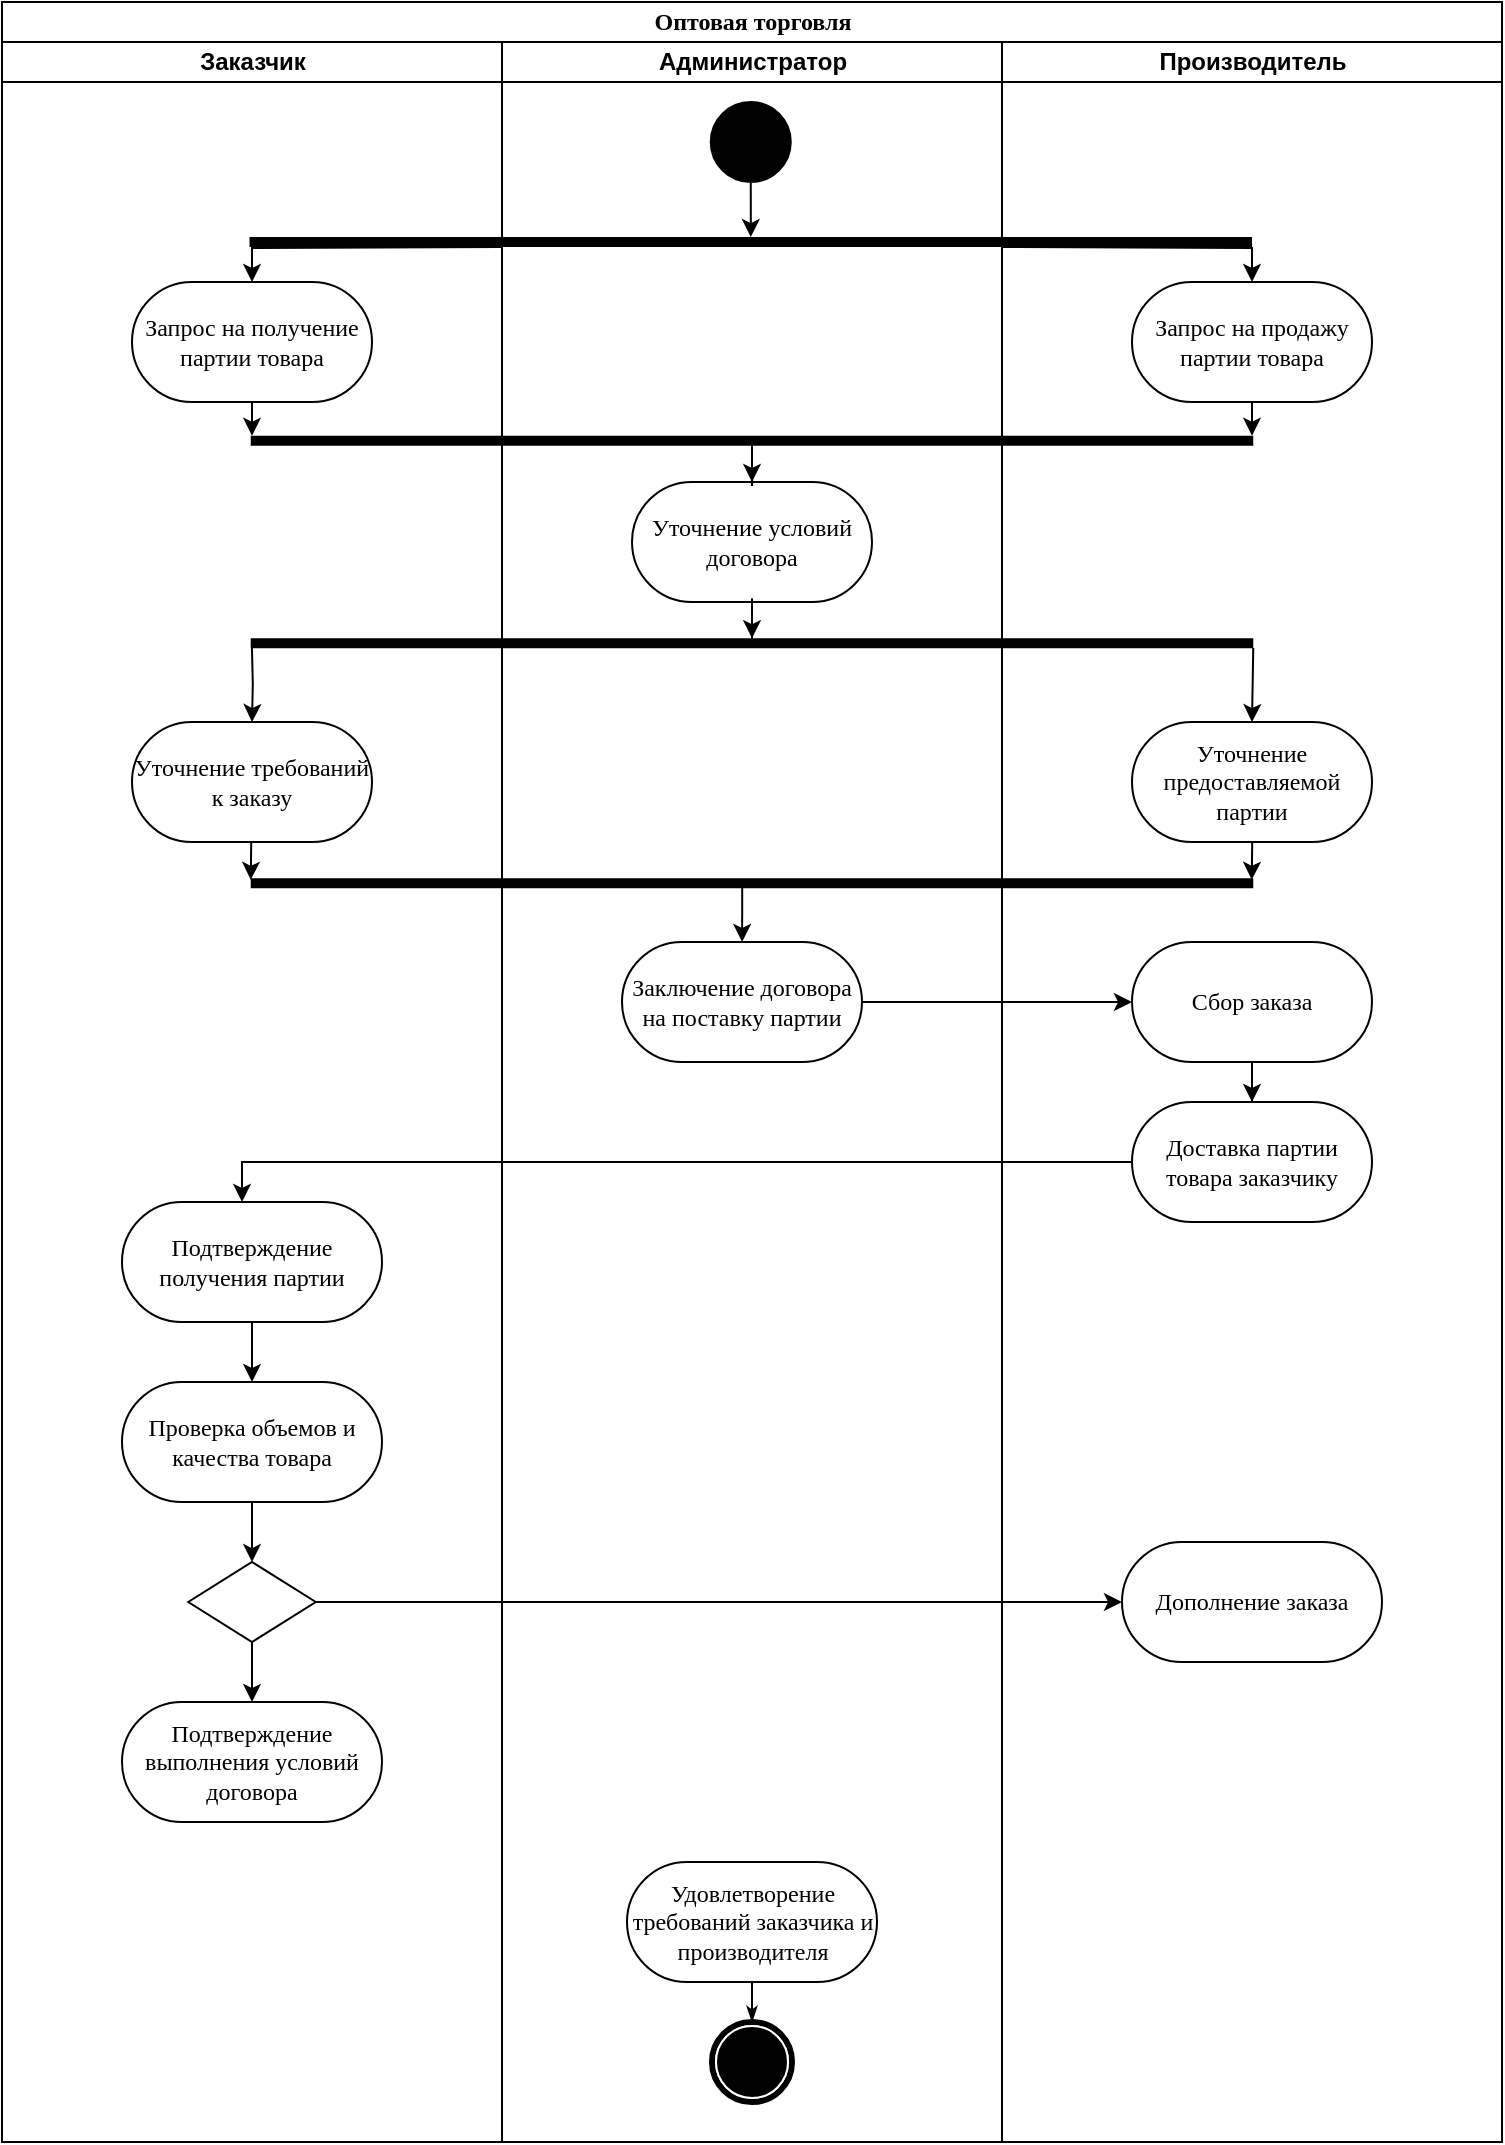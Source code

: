 <mxfile version="14.6.6" type="device"><diagram name="Page-1" id="0783ab3e-0a74-02c8-0abd-f7b4e66b4bec"><mxGraphModel dx="1918" dy="963" grid="1" gridSize="10" guides="1" tooltips="1" connect="1" arrows="1" fold="1" page="1" pageScale="1" pageWidth="850" pageHeight="1100" background="#ffffff" math="0" shadow="0"><root><mxCell id="0"/><mxCell id="1" parent="0"/><mxCell id="1c1d494c118603dd-1" value="Оптовая торговля" style="swimlane;html=1;childLayout=stackLayout;startSize=20;rounded=0;shadow=0;comic=0;labelBackgroundColor=none;strokeWidth=1;fontFamily=Verdana;fontSize=12;align=center;" parent="1" vertex="1"><mxGeometry x="30" y="20" width="750" height="1070" as="geometry"/></mxCell><mxCell id="1c1d494c118603dd-2" value="Заказчик" style="swimlane;html=1;startSize=20;" parent="1c1d494c118603dd-1" vertex="1"><mxGeometry y="20" width="250" height="1050" as="geometry"/></mxCell><mxCell id="60571a20871a0731-8" value="Запрос на получение партии товара" style="rounded=1;whiteSpace=wrap;html=1;shadow=0;comic=0;labelBackgroundColor=none;strokeWidth=1;fontFamily=Verdana;fontSize=12;align=center;arcSize=50;" parent="1c1d494c118603dd-2" vertex="1"><mxGeometry x="65" y="120" width="120" height="60" as="geometry"/></mxCell><mxCell id="JYdOIXpQXh04Rj1h8HHS-15" value="Уточнение требований к заказу" style="rounded=1;whiteSpace=wrap;html=1;shadow=0;comic=0;labelBackgroundColor=none;strokeWidth=1;fontFamily=Verdana;fontSize=12;align=center;arcSize=50;" vertex="1" parent="1c1d494c118603dd-2"><mxGeometry x="65" y="340" width="120" height="60" as="geometry"/></mxCell><mxCell id="JYdOIXpQXh04Rj1h8HHS-43" style="edgeStyle=orthogonalEdgeStyle;rounded=0;orthogonalLoop=1;jettySize=auto;html=1;" edge="1" parent="1c1d494c118603dd-2" source="JYdOIXpQXh04Rj1h8HHS-33" target="JYdOIXpQXh04Rj1h8HHS-42"><mxGeometry relative="1" as="geometry"/></mxCell><mxCell id="JYdOIXpQXh04Rj1h8HHS-33" value="Подтверждение получения партии" style="rounded=1;whiteSpace=wrap;html=1;shadow=0;comic=0;labelBackgroundColor=none;strokeWidth=1;fontFamily=Verdana;fontSize=12;align=center;arcSize=50;" vertex="1" parent="1c1d494c118603dd-2"><mxGeometry x="60" y="580" width="130" height="60" as="geometry"/></mxCell><mxCell id="JYdOIXpQXh04Rj1h8HHS-90" style="edgeStyle=orthogonalEdgeStyle;rounded=0;orthogonalLoop=1;jettySize=auto;html=1;" edge="1" parent="1c1d494c118603dd-2" source="JYdOIXpQXh04Rj1h8HHS-42" target="JYdOIXpQXh04Rj1h8HHS-89"><mxGeometry relative="1" as="geometry"/></mxCell><mxCell id="JYdOIXpQXh04Rj1h8HHS-42" value="Проверка объемов и качества товара" style="rounded=1;whiteSpace=wrap;html=1;shadow=0;comic=0;labelBackgroundColor=none;strokeWidth=1;fontFamily=Verdana;fontSize=12;align=center;arcSize=50;" vertex="1" parent="1c1d494c118603dd-2"><mxGeometry x="60" y="670" width="130" height="60" as="geometry"/></mxCell><mxCell id="JYdOIXpQXh04Rj1h8HHS-82" style="edgeStyle=orthogonalEdgeStyle;rounded=0;orthogonalLoop=1;jettySize=auto;html=1;" edge="1" parent="1c1d494c118603dd-2" target="JYdOIXpQXh04Rj1h8HHS-15"><mxGeometry relative="1" as="geometry"><mxPoint x="124.9" y="300" as="sourcePoint"/><mxPoint x="124.9" y="318.125" as="targetPoint"/></mxGeometry></mxCell><mxCell id="JYdOIXpQXh04Rj1h8HHS-92" style="edgeStyle=orthogonalEdgeStyle;rounded=0;orthogonalLoop=1;jettySize=auto;html=1;" edge="1" parent="1c1d494c118603dd-2" source="JYdOIXpQXh04Rj1h8HHS-89" target="JYdOIXpQXh04Rj1h8HHS-91"><mxGeometry relative="1" as="geometry"/></mxCell><mxCell id="JYdOIXpQXh04Rj1h8HHS-89" value="" style="rhombus;whiteSpace=wrap;html=1;" vertex="1" parent="1c1d494c118603dd-2"><mxGeometry x="93.13" y="760" width="63.75" height="40" as="geometry"/></mxCell><mxCell id="JYdOIXpQXh04Rj1h8HHS-91" value="Подтверждение выполнения условий договора" style="rounded=1;whiteSpace=wrap;html=1;shadow=0;comic=0;labelBackgroundColor=none;strokeWidth=1;fontFamily=Verdana;fontSize=12;align=center;arcSize=50;" vertex="1" parent="1c1d494c118603dd-2"><mxGeometry x="60" y="830" width="130" height="60" as="geometry"/></mxCell><mxCell id="1c1d494c118603dd-3" value="Администратор" style="swimlane;html=1;startSize=20;" parent="1c1d494c118603dd-1" vertex="1"><mxGeometry x="250" y="20" width="250" height="1050" as="geometry"/></mxCell><mxCell id="JYdOIXpQXh04Rj1h8HHS-2" value="Уточнение условий договора" style="rounded=1;whiteSpace=wrap;html=1;shadow=0;comic=0;labelBackgroundColor=none;strokeWidth=1;fontFamily=Verdana;fontSize=12;align=center;arcSize=50;" vertex="1" parent="1c1d494c118603dd-3"><mxGeometry x="65" y="220" width="120" height="60" as="geometry"/></mxCell><mxCell id="JYdOIXpQXh04Rj1h8HHS-46" style="edgeStyle=orthogonalEdgeStyle;rounded=0;orthogonalLoop=1;jettySize=auto;html=1;" edge="1" parent="1c1d494c118603dd-3" source="60571a20871a0731-4" target="JYdOIXpQXh04Rj1h8HHS-7"><mxGeometry relative="1" as="geometry"/></mxCell><mxCell id="60571a20871a0731-4" value="" style="ellipse;whiteSpace=wrap;html=1;rounded=0;shadow=0;comic=0;labelBackgroundColor=none;strokeWidth=1;fillColor=#000000;fontFamily=Verdana;fontSize=12;align=center;" parent="1c1d494c118603dd-3" vertex="1"><mxGeometry x="104.38" y="30" width="40" height="40" as="geometry"/></mxCell><mxCell id="JYdOIXpQXh04Rj1h8HHS-7" value="" style="html=1;points=[];perimeter=orthogonalPerimeter;fillColor=#000000;strokeColor=none;rotation=90;" vertex="1" parent="1c1d494c118603dd-3"><mxGeometry x="121.88" y="-150.62" width="5" height="501.25" as="geometry"/></mxCell><mxCell id="JYdOIXpQXh04Rj1h8HHS-22" value="Заключение договора на поставку партии" style="rounded=1;whiteSpace=wrap;html=1;shadow=0;comic=0;labelBackgroundColor=none;strokeWidth=1;fontFamily=Verdana;fontSize=12;align=center;arcSize=50;" vertex="1" parent="1c1d494c118603dd-3"><mxGeometry x="60" y="450" width="120" height="60" as="geometry"/></mxCell><mxCell id="60571a20871a0731-5" value="" style="shape=mxgraph.bpmn.shape;html=1;verticalLabelPosition=bottom;labelBackgroundColor=#ffffff;verticalAlign=top;perimeter=ellipsePerimeter;outline=end;symbol=terminate;rounded=0;shadow=0;comic=0;strokeWidth=1;fontFamily=Verdana;fontSize=12;align=center;" parent="1c1d494c118603dd-3" vertex="1"><mxGeometry x="105" y="990" width="40" height="40" as="geometry"/></mxCell><mxCell id="1c1d494c118603dd-19" value="Удовлетворение требований заказчика и производителя" style="rounded=1;whiteSpace=wrap;html=1;shadow=0;comic=0;labelBackgroundColor=none;strokeWidth=1;fontFamily=Verdana;fontSize=12;align=center;arcSize=50;" parent="1c1d494c118603dd-3" vertex="1"><mxGeometry x="62.5" y="910" width="125" height="60" as="geometry"/></mxCell><mxCell id="1c1d494c118603dd-45" style="edgeStyle=none;rounded=0;html=1;labelBackgroundColor=none;startArrow=none;startFill=0;startSize=5;endArrow=classicThin;endFill=1;endSize=5;jettySize=auto;orthogonalLoop=1;strokeWidth=1;fontFamily=Verdana;fontSize=12" parent="1c1d494c118603dd-3" source="1c1d494c118603dd-19" target="60571a20871a0731-5" edge="1"><mxGeometry relative="1" as="geometry"/></mxCell><mxCell id="JYdOIXpQXh04Rj1h8HHS-53" style="edgeStyle=orthogonalEdgeStyle;rounded=0;orthogonalLoop=1;jettySize=auto;html=1;" edge="1" parent="1c1d494c118603dd-3" source="JYdOIXpQXh04Rj1h8HHS-49" target="JYdOIXpQXh04Rj1h8HHS-2"><mxGeometry relative="1" as="geometry"/></mxCell><mxCell id="JYdOIXpQXh04Rj1h8HHS-49" value="" style="html=1;points=[];perimeter=orthogonalPerimeter;fillColor=#000000;strokeColor=none;rotation=90;" vertex="1" parent="1c1d494c118603dd-3"><mxGeometry x="122.5" y="-51.25" width="5" height="501.25" as="geometry"/></mxCell><mxCell id="JYdOIXpQXh04Rj1h8HHS-84" value="" style="html=1;points=[];perimeter=orthogonalPerimeter;fillColor=#000000;strokeColor=none;rotation=90;" vertex="1" parent="1c1d494c118603dd-3"><mxGeometry x="122.5" y="170" width="5" height="501.25" as="geometry"/></mxCell><mxCell id="JYdOIXpQXh04Rj1h8HHS-88" value="" style="endArrow=classic;html=1;" edge="1" parent="1c1d494c118603dd-3" target="JYdOIXpQXh04Rj1h8HHS-22"><mxGeometry width="50" height="50" relative="1" as="geometry"><mxPoint x="120.116" y="420" as="sourcePoint"/><mxPoint x="119.875" y="438.875" as="targetPoint"/></mxGeometry></mxCell><mxCell id="1c1d494c118603dd-4" value="Производитель" style="swimlane;html=1;startSize=20;" parent="1c1d494c118603dd-1" vertex="1"><mxGeometry x="500" y="20" width="250" height="1050" as="geometry"/></mxCell><mxCell id="JYdOIXpQXh04Rj1h8HHS-9" value="Запрос на продажу партии товара" style="rounded=1;whiteSpace=wrap;html=1;shadow=0;comic=0;labelBackgroundColor=none;strokeWidth=1;fontFamily=Verdana;fontSize=12;align=center;arcSize=50;" vertex="1" parent="1c1d494c118603dd-4"><mxGeometry x="65" y="120" width="120" height="60" as="geometry"/></mxCell><mxCell id="JYdOIXpQXh04Rj1h8HHS-17" value="Уточнение предоставляемой партии" style="rounded=1;whiteSpace=wrap;html=1;shadow=0;comic=0;labelBackgroundColor=none;strokeWidth=1;fontFamily=Verdana;fontSize=12;align=center;arcSize=50;" vertex="1" parent="1c1d494c118603dd-4"><mxGeometry x="65" y="340" width="120" height="60" as="geometry"/></mxCell><mxCell id="JYdOIXpQXh04Rj1h8HHS-40" style="edgeStyle=orthogonalEdgeStyle;rounded=0;orthogonalLoop=1;jettySize=auto;html=1;" edge="1" parent="1c1d494c118603dd-4" source="JYdOIXpQXh04Rj1h8HHS-27" target="JYdOIXpQXh04Rj1h8HHS-39"><mxGeometry relative="1" as="geometry"/></mxCell><mxCell id="JYdOIXpQXh04Rj1h8HHS-27" value="Сбор заказа" style="rounded=1;whiteSpace=wrap;html=1;shadow=0;comic=0;labelBackgroundColor=none;strokeWidth=1;fontFamily=Verdana;fontSize=12;align=center;arcSize=50;" vertex="1" parent="1c1d494c118603dd-4"><mxGeometry x="65" y="450" width="120" height="60" as="geometry"/></mxCell><mxCell id="JYdOIXpQXh04Rj1h8HHS-39" value="Доставка партии товара заказчику" style="rounded=1;whiteSpace=wrap;html=1;shadow=0;comic=0;labelBackgroundColor=none;strokeWidth=1;fontFamily=Verdana;fontSize=12;align=center;arcSize=50;" vertex="1" parent="1c1d494c118603dd-4"><mxGeometry x="65" y="530" width="120" height="60" as="geometry"/></mxCell><mxCell id="JYdOIXpQXh04Rj1h8HHS-54" value="" style="html=1;points=[];perimeter=orthogonalPerimeter;fillColor=#000000;strokeColor=none;rotation=90;" vertex="1" parent="1c1d494c118603dd-4"><mxGeometry x="-127.5" y="50" width="5" height="501.25" as="geometry"/></mxCell><mxCell id="JYdOIXpQXh04Rj1h8HHS-83" style="edgeStyle=orthogonalEdgeStyle;rounded=0;orthogonalLoop=1;jettySize=auto;html=1;" edge="1" parent="1c1d494c118603dd-4" source="JYdOIXpQXh04Rj1h8HHS-54" target="JYdOIXpQXh04Rj1h8HHS-17"><mxGeometry relative="1" as="geometry"><mxPoint x="-365.1" y="310" as="sourcePoint"/><mxPoint x="-365" y="350" as="targetPoint"/><Array as="points"><mxPoint x="125" y="303"/></Array></mxGeometry></mxCell><mxCell id="JYdOIXpQXh04Rj1h8HHS-87" value="" style="endArrow=classic;html=1;entryX=0.15;entryY=1;entryDx=0;entryDy=0;entryPerimeter=0;" edge="1" parent="1c1d494c118603dd-4"><mxGeometry width="50" height="50" relative="1" as="geometry"><mxPoint x="125.116" y="400" as="sourcePoint"/><mxPoint x="124.875" y="418.875" as="targetPoint"/></mxGeometry></mxCell><mxCell id="JYdOIXpQXh04Rj1h8HHS-93" value="Дополнение заказа" style="rounded=1;whiteSpace=wrap;html=1;shadow=0;comic=0;labelBackgroundColor=none;strokeWidth=1;fontFamily=Verdana;fontSize=12;align=center;arcSize=50;" vertex="1" parent="1c1d494c118603dd-4"><mxGeometry x="60" y="750" width="130" height="60" as="geometry"/></mxCell><mxCell id="JYdOIXpQXh04Rj1h8HHS-28" style="edgeStyle=orthogonalEdgeStyle;rounded=0;orthogonalLoop=1;jettySize=auto;html=1;" edge="1" parent="1c1d494c118603dd-1" source="JYdOIXpQXh04Rj1h8HHS-22" target="JYdOIXpQXh04Rj1h8HHS-27"><mxGeometry relative="1" as="geometry"/></mxCell><mxCell id="JYdOIXpQXh04Rj1h8HHS-41" style="edgeStyle=orthogonalEdgeStyle;rounded=0;orthogonalLoop=1;jettySize=auto;html=1;" edge="1" parent="1c1d494c118603dd-1" source="JYdOIXpQXh04Rj1h8HHS-39" target="JYdOIXpQXh04Rj1h8HHS-33"><mxGeometry relative="1" as="geometry"><Array as="points"><mxPoint x="120" y="580"/></Array></mxGeometry></mxCell><mxCell id="JYdOIXpQXh04Rj1h8HHS-47" style="edgeStyle=orthogonalEdgeStyle;rounded=0;orthogonalLoop=1;jettySize=auto;html=1;" edge="1" parent="1c1d494c118603dd-1" source="JYdOIXpQXh04Rj1h8HHS-7" target="60571a20871a0731-8"><mxGeometry relative="1" as="geometry"><Array as="points"><mxPoint x="250" y="123"/><mxPoint x="250" y="123"/></Array></mxGeometry></mxCell><mxCell id="JYdOIXpQXh04Rj1h8HHS-48" style="edgeStyle=orthogonalEdgeStyle;rounded=0;orthogonalLoop=1;jettySize=auto;html=1;" edge="1" parent="1c1d494c118603dd-1" source="JYdOIXpQXh04Rj1h8HHS-7" target="JYdOIXpQXh04Rj1h8HHS-9"><mxGeometry relative="1" as="geometry"><Array as="points"><mxPoint x="500" y="123"/><mxPoint x="500" y="123"/></Array></mxGeometry></mxCell><mxCell id="JYdOIXpQXh04Rj1h8HHS-51" value="" style="endArrow=classic;html=1;" edge="1" parent="1c1d494c118603dd-1" source="60571a20871a0731-8" target="JYdOIXpQXh04Rj1h8HHS-49"><mxGeometry width="50" height="50" relative="1" as="geometry"><mxPoint x="250" y="270" as="sourcePoint"/><mxPoint x="300" y="220" as="targetPoint"/></mxGeometry></mxCell><mxCell id="JYdOIXpQXh04Rj1h8HHS-52" value="" style="endArrow=classic;html=1;" edge="1" parent="1c1d494c118603dd-1" source="JYdOIXpQXh04Rj1h8HHS-9" target="JYdOIXpQXh04Rj1h8HHS-49"><mxGeometry width="50" height="50" relative="1" as="geometry"><mxPoint x="135" y="210" as="sourcePoint"/><mxPoint x="625" y="230" as="targetPoint"/></mxGeometry></mxCell><mxCell id="JYdOIXpQXh04Rj1h8HHS-55" style="edgeStyle=orthogonalEdgeStyle;rounded=0;orthogonalLoop=1;jettySize=auto;html=1;" edge="1" parent="1c1d494c118603dd-1" source="JYdOIXpQXh04Rj1h8HHS-2" target="JYdOIXpQXh04Rj1h8HHS-54"><mxGeometry relative="1" as="geometry"/></mxCell><mxCell id="JYdOIXpQXh04Rj1h8HHS-86" value="" style="endArrow=classic;html=1;entryX=0.15;entryY=1;entryDx=0;entryDy=0;entryPerimeter=0;" edge="1" parent="1c1d494c118603dd-1" source="JYdOIXpQXh04Rj1h8HHS-15" target="JYdOIXpQXh04Rj1h8HHS-84"><mxGeometry width="50" height="50" relative="1" as="geometry"><mxPoint x="290" y="470" as="sourcePoint"/><mxPoint x="340" y="420" as="targetPoint"/></mxGeometry></mxCell><mxCell id="JYdOIXpQXh04Rj1h8HHS-94" style="edgeStyle=orthogonalEdgeStyle;rounded=0;orthogonalLoop=1;jettySize=auto;html=1;" edge="1" parent="1c1d494c118603dd-1" source="JYdOIXpQXh04Rj1h8HHS-89" target="JYdOIXpQXh04Rj1h8HHS-93"><mxGeometry relative="1" as="geometry"/></mxCell></root></mxGraphModel></diagram></mxfile>